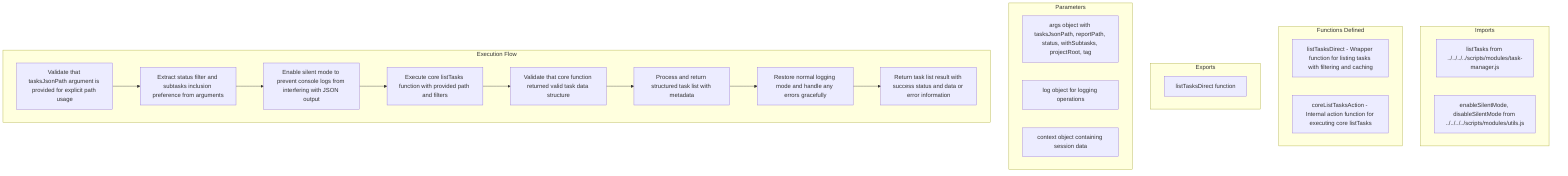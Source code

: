 flowchart TB
    subgraph Imports
        I1[listTasks from ../../../../scripts/modules/task-manager.js]
        I2[enableSilentMode, disableSilentMode from ../../../../scripts/modules/utils.js]
    end

    subgraph "Functions Defined"
        FU1[listTasksDirect - Wrapper function for listing tasks with filtering and caching]
        FU2[coreListTasksAction - Internal action function for executing core listTasks]
    end

    subgraph Exports
        E1[listTasksDirect function]
    end

    subgraph Parameters
        P1[args object with tasksJsonPath, reportPath, status, withSubtasks, projectRoot, tag]
        P2[log object for logging operations]
        P3[context object containing session data]
    end

    subgraph "Execution Flow"
        FL1[Validate that tasksJsonPath argument is provided for explicit path usage]
        FL2[Extract status filter and subtasks inclusion preference from arguments]
        FL3[Enable silent mode to prevent console logs from interfering with JSON output]
        FL4[Execute core listTasks function with provided path and filters]
        FL5[Validate that core function returned valid task data structure]
        FL6[Process and return structured task list with metadata]
        FL7[Restore normal logging mode and handle any errors gracefully]
        FL8[Return task list result with success status and data or error information]
    end

    FL1 --> FL2
    FL2 --> FL3
    FL3 --> FL4
    FL4 --> FL5
    FL5 --> FL6
    FL6 --> FL7
    FL7 --> FL8